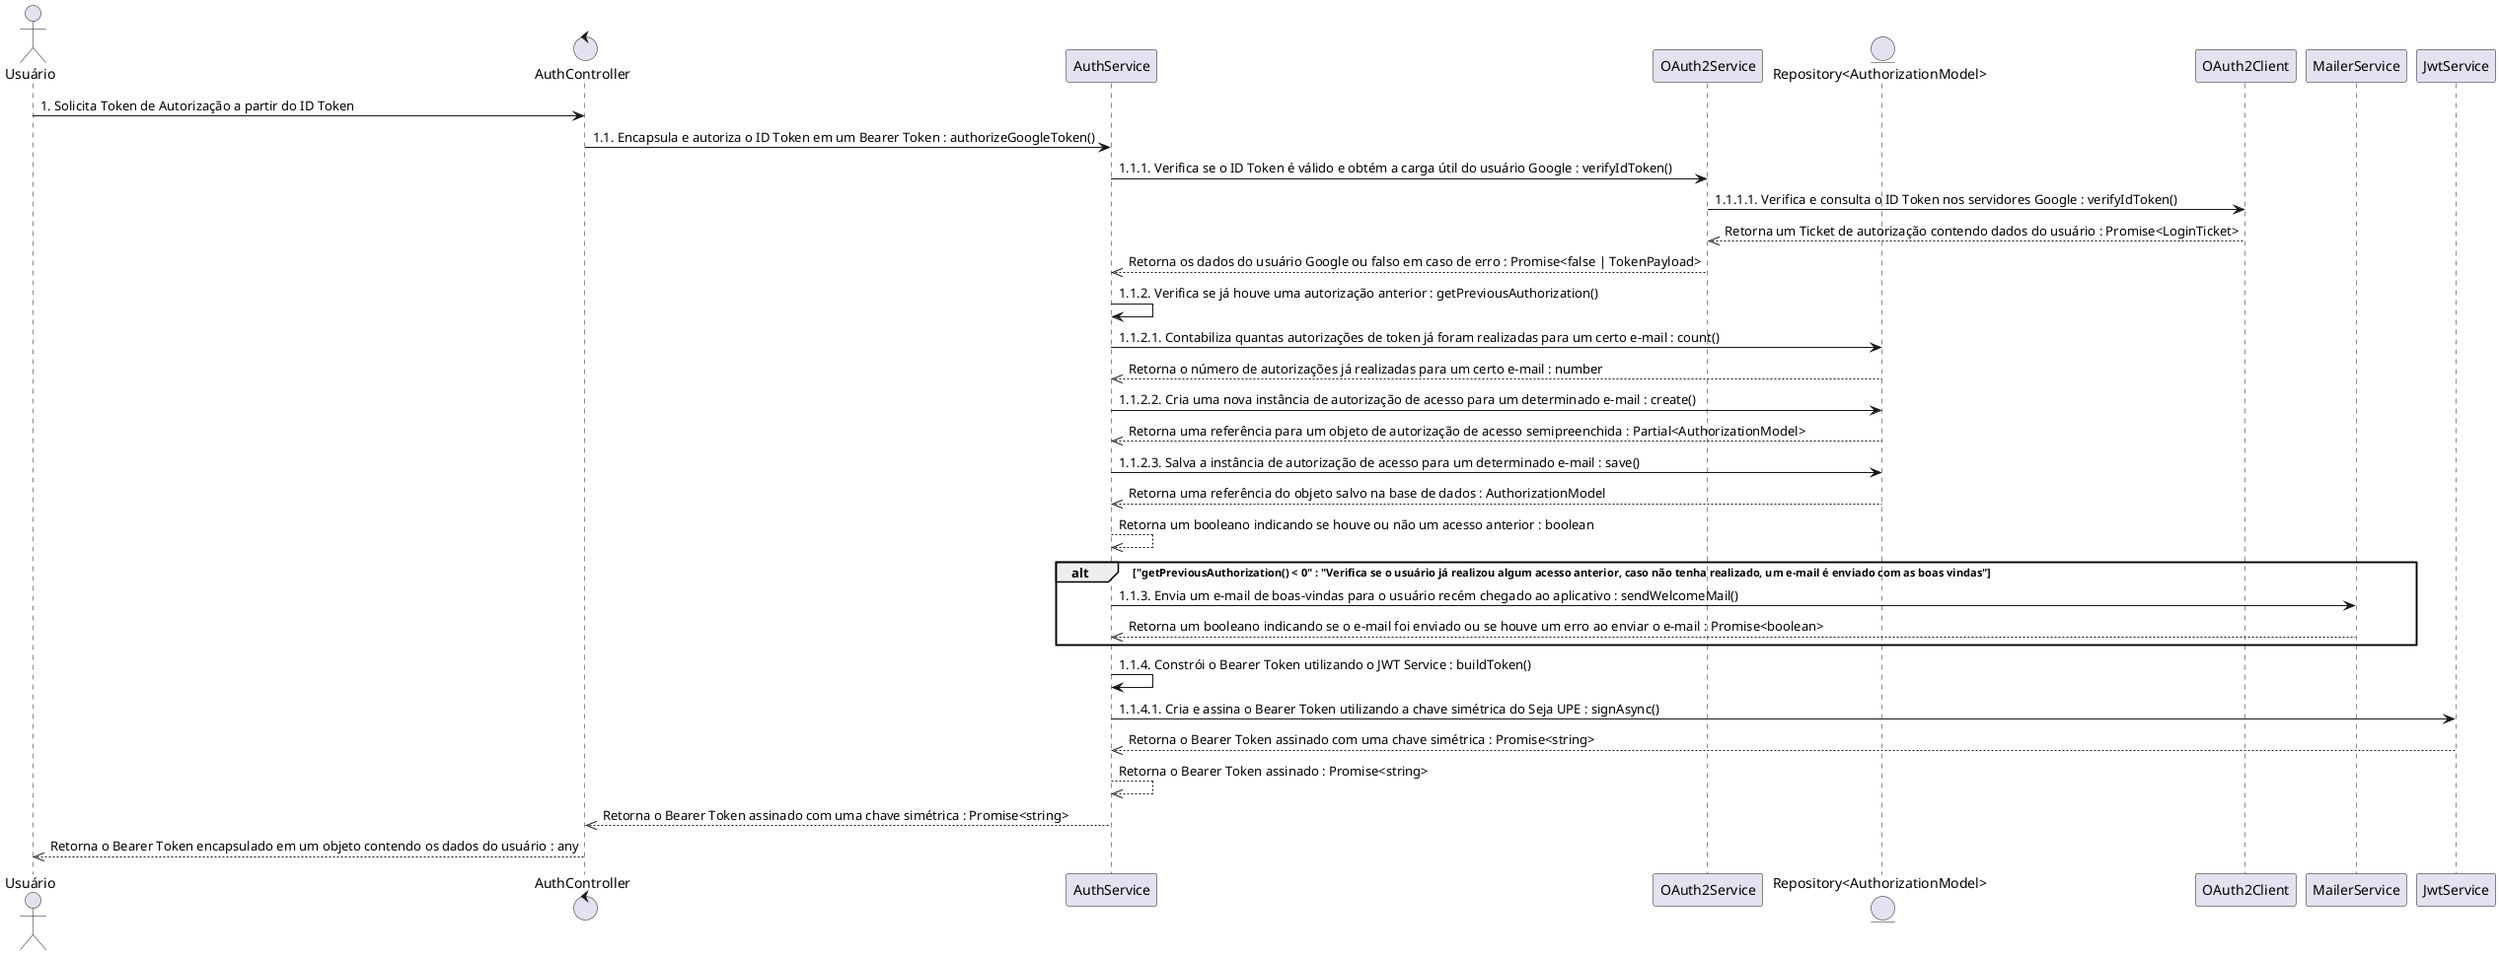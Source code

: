 @startuml "Sequence Diagram"

title ""

actor "Usuário"                         as USER
control "AuthController"                as AUTH_CONTROLLER
participant "AuthService"               as AUTH_SERVICE
participant "OAuth2Service"             as OAUTH2_SERVICE
entity "Repository<AuthorizationModel>" as AUTHORIZATION_REPOSITORY
participant "OAuth2Client"              as OAUTH2_CLIENT
participant "MailerService"             as MAILER_SERVICE
participant "JwtService"                as JWT_SERVICE

USER -> AUTH_CONTROLLER : 1. Solicita Token de Autorização a partir do ID Token
AUTH_CONTROLLER -> AUTH_SERVICE : 1.1. Encapsula e autoriza o ID Token em um Bearer Token : authorizeGoogleToken()
AUTH_SERVICE -> OAUTH2_SERVICE : 1.1.1. Verifica se o ID Token é válido e obtém a carga útil do usuário Google : verifyIdToken()
OAUTH2_SERVICE -> OAUTH2_CLIENT : 1.1.1.1. Verifica e consulta o ID Token nos servidores Google : verifyIdToken()
OAUTH2_CLIENT -->> OAUTH2_SERVICE : Retorna um Ticket de autorização contendo dados do usuário : Promise<LoginTicket>
OAUTH2_SERVICE -->> AUTH_SERVICE : Retorna os dados do usuário Google ou falso em caso de erro : Promise<false | TokenPayload>
AUTH_SERVICE -> AUTH_SERVICE : 1.1.2. Verifica se já houve uma autorização anterior : getPreviousAuthorization()
AUTH_SERVICE -> AUTHORIZATION_REPOSITORY : 1.1.2.1. Contabiliza quantas autorizações de token já foram realizadas para um certo e-mail : count()
AUTHORIZATION_REPOSITORY -->> AUTH_SERVICE : Retorna o número de autorizações já realizadas para um certo e-mail : number
AUTH_SERVICE -> AUTHORIZATION_REPOSITORY : 1.1.2.2. Cria uma nova instância de autorização de acesso para um determinado e-mail : create()
AUTHORIZATION_REPOSITORY -->> AUTH_SERVICE : Retorna uma referência para um objeto de autorização de acesso semipreenchida : Partial<AuthorizationModel>
AUTH_SERVICE -> AUTHORIZATION_REPOSITORY : 1.1.2.3. Salva a instância de autorização de acesso para um determinado e-mail : save()
AUTHORIZATION_REPOSITORY -->> AUTH_SERVICE : Retorna uma referência do objeto salvo na base de dados : AuthorizationModel
AUTH_SERVICE -->> AUTH_SERVICE : Retorna um booleano indicando se houve ou não um acesso anterior : boolean
alt "getPreviousAuthorization() < 0" : "Verifica se o usuário já realizou algum acesso anterior, caso não tenha realizado, um e-mail é enviado com as boas vindas"
  AUTH_SERVICE -> MAILER_SERVICE : 1.1.3. Envia um e-mail de boas-vindas para o usuário recém chegado ao aplicativo : sendWelcomeMail()
  MAILER_SERVICE -->> AUTH_SERVICE : Retorna um booleano indicando se o e-mail foi enviado ou se houve um erro ao enviar o e-mail : Promise<boolean>
end
AUTH_SERVICE -> AUTH_SERVICE : 1.1.4. Constrói o Bearer Token utilizando o JWT Service : buildToken()
AUTH_SERVICE -> JWT_SERVICE : 1.1.4.1. Cria e assina o Bearer Token utilizando a chave simétrica do Seja UPE : signAsync()
JWT_SERVICE -->> AUTH_SERVICE : Retorna o Bearer Token assinado com uma chave simétrica : Promise<string>
AUTH_SERVICE -->> AUTH_SERVICE : Retorna o Bearer Token assinado : Promise<string>
AUTH_SERVICE -->> AUTH_CONTROLLER : Retorna o Bearer Token assinado com uma chave simétrica : Promise<string>
AUTH_CONTROLLER -->> USER : Retorna o Bearer Token encapsulado em um objeto contendo os dados do usuário : any

@enduml
